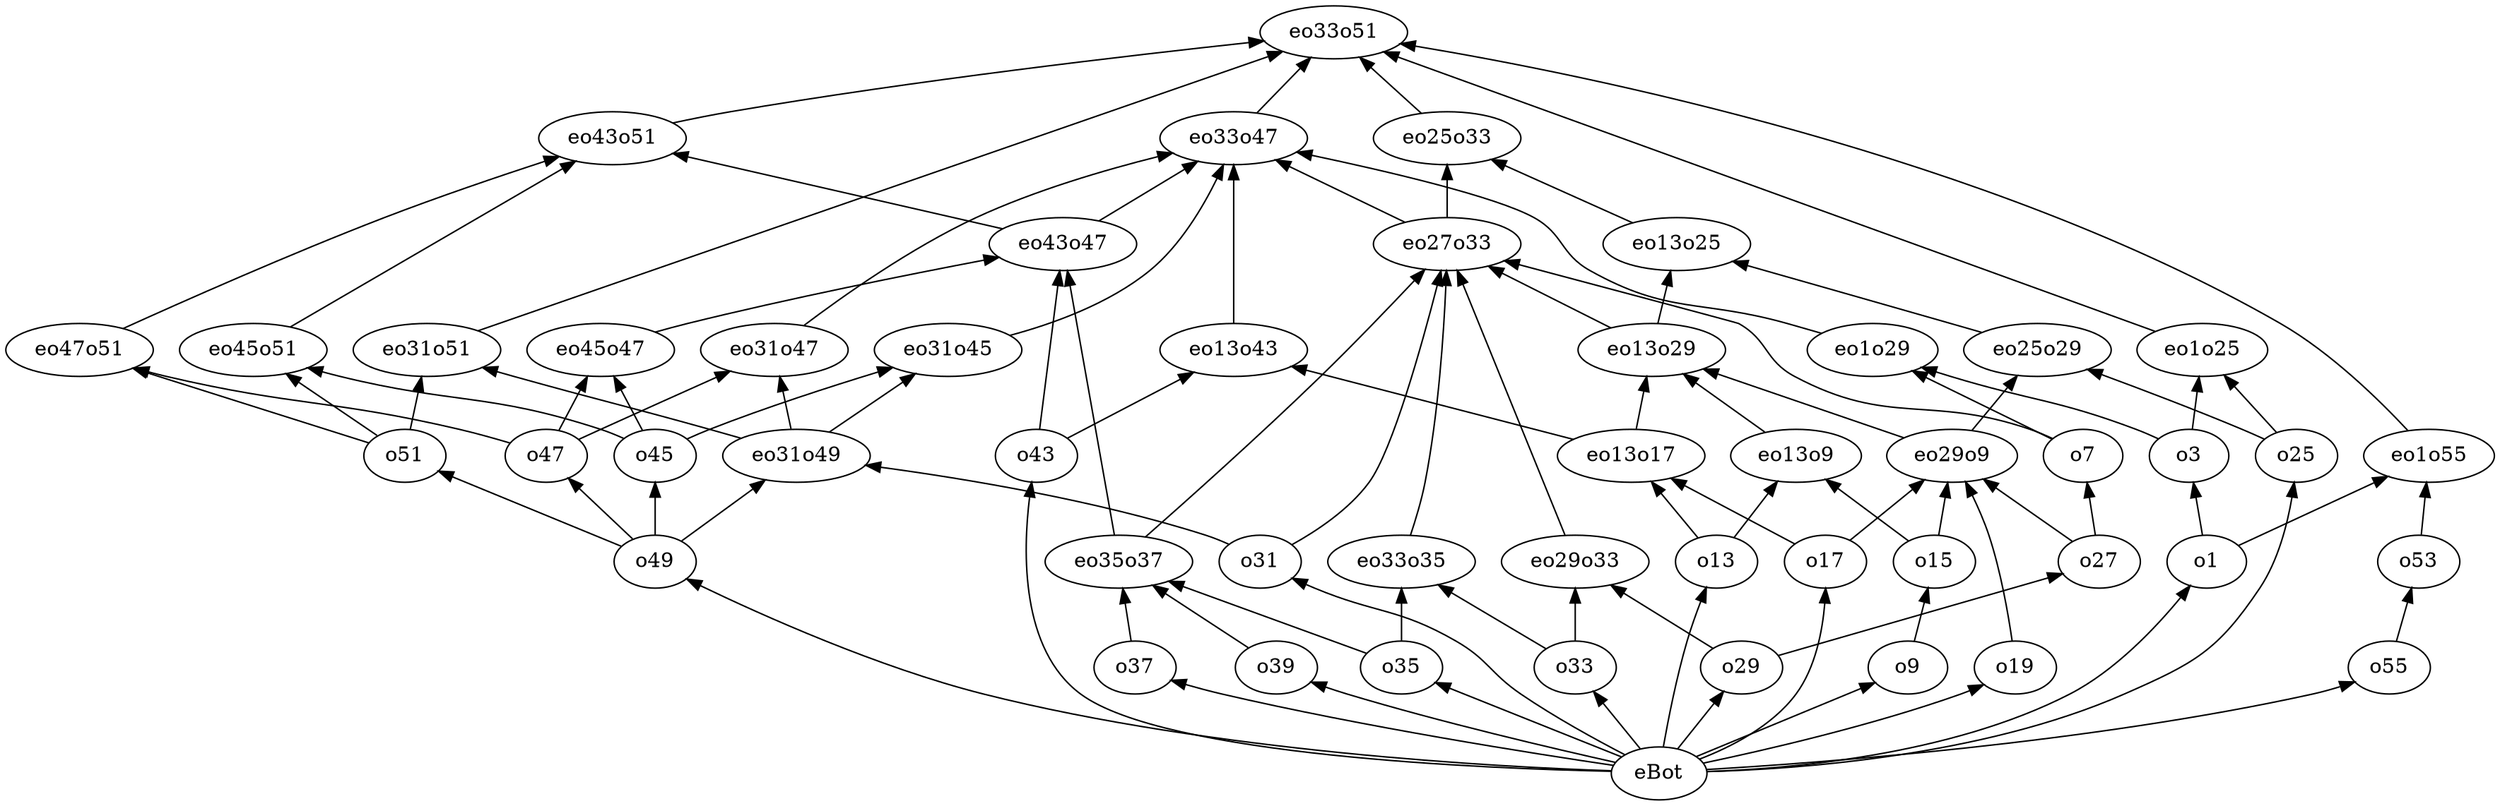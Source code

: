 strict digraph "priss2013-table01_s" {
	rankdir=BT
	o33
	o27
	eo31o45
	eo29o9
	eo31o51
	o47
	eo13o29
	o43
	o25
	eo33o51
	o13
	o15
	eo47o51
	eo43o47
	eo31o47
	o31
	o51
	eo1o25
	eo45o47
	o3
	eo25o33
	o7
	o45
	eo29o33
	eo13o25
	eBot
	o29
	eo25o29
	eo1o55
	eo43o51
	eo13o9
	eo31o49
	o1
	o9
	eo45o51
	o19
	o37
	eo35o37
	eo33o35
	o17
	o35
	eo33o47
	eo13o17
	o49
	eo1o29
	o39
	eo27o33
	o55
	eo13o43
	o53
	eBot -> o33
	o29 -> o27
	o45 -> eo31o45
	eo31o49 -> eo31o45
	o17 -> eo29o9
	o15 -> eo29o9
	o19 -> eo29o9
	o27 -> eo29o9
	eo31o49 -> eo31o51
	o51 -> eo31o51
	o49 -> o47
	eo29o9 -> eo13o29
	eo13o9 -> eo13o29
	eo13o17 -> eo13o29
	eBot -> o43
	eBot -> o25
	eo25o33 -> eo33o51
	eo43o51 -> eo33o51
	eo1o25 -> eo33o51
	eo33o47 -> eo33o51
	eo1o55 -> eo33o51
	eo31o51 -> eo33o51
	eBot -> o13
	o9 -> o15
	o47 -> eo47o51
	o51 -> eo47o51
	o43 -> eo43o47
	eo35o37 -> eo43o47
	eo45o47 -> eo43o47
	o47 -> eo31o47
	eo31o49 -> eo31o47
	eBot -> o31
	o49 -> o51
	o3 -> eo1o25
	o25 -> eo1o25
	o47 -> eo45o47
	o45 -> eo45o47
	o1 -> o3
	eo13o25 -> eo25o33
	eo27o33 -> eo25o33
	o27 -> o7
	o49 -> o45
	o29 -> eo29o33
	o33 -> eo29o33
	eo13o29 -> eo13o25
	eo25o29 -> eo13o25
	eBot -> o29
	eo29o9 -> eo25o29
	o25 -> eo25o29
	o53 -> eo1o55
	o1 -> eo1o55
	eo43o47 -> eo43o51
	eo45o51 -> eo43o51
	eo47o51 -> eo43o51
	o13 -> eo13o9
	o15 -> eo13o9
	o31 -> eo31o49
	o49 -> eo31o49
	eBot -> o1
	eBot -> o9
	o45 -> eo45o51
	o51 -> eo45o51
	eBot -> o19
	eBot -> o37
	o35 -> eo35o37
	o37 -> eo35o37
	o39 -> eo35o37
	o35 -> eo33o35
	o33 -> eo33o35
	eBot -> o17
	eBot -> o35
	eo1o29 -> eo33o47
	eo27o33 -> eo33o47
	eo13o43 -> eo33o47
	eo31o45 -> eo33o47
	eo43o47 -> eo33o47
	eo31o47 -> eo33o47
	o13 -> eo13o17
	o17 -> eo13o17
	eBot -> o49
	o7 -> eo1o29
	o3 -> eo1o29
	eBot -> o39
	eo35o37 -> eo27o33
	eo33o35 -> eo27o33
	o7 -> eo27o33
	eo29o33 -> eo27o33
	o31 -> eo27o33
	eo13o29 -> eo27o33
	eBot -> o55
	o43 -> eo13o43
	eo13o17 -> eo13o43
	o55 -> o53
}
